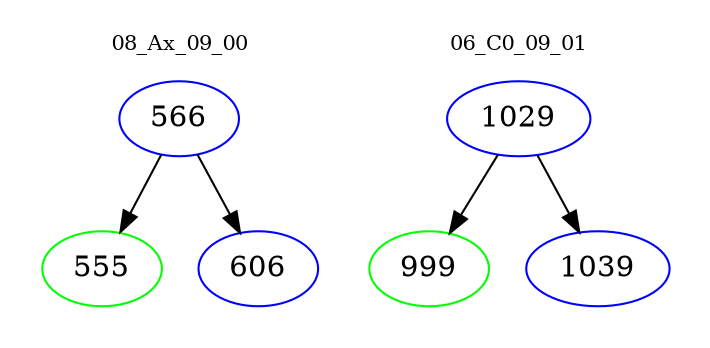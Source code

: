 digraph{
subgraph cluster_0 {
color = white
label = "08_Ax_09_00";
fontsize=10;
T0_566 [label="566", color="blue"]
T0_566 -> T0_555 [color="black"]
T0_555 [label="555", color="green"]
T0_566 -> T0_606 [color="black"]
T0_606 [label="606", color="blue"]
}
subgraph cluster_1 {
color = white
label = "06_C0_09_01";
fontsize=10;
T1_1029 [label="1029", color="blue"]
T1_1029 -> T1_999 [color="black"]
T1_999 [label="999", color="green"]
T1_1029 -> T1_1039 [color="black"]
T1_1039 [label="1039", color="blue"]
}
}
